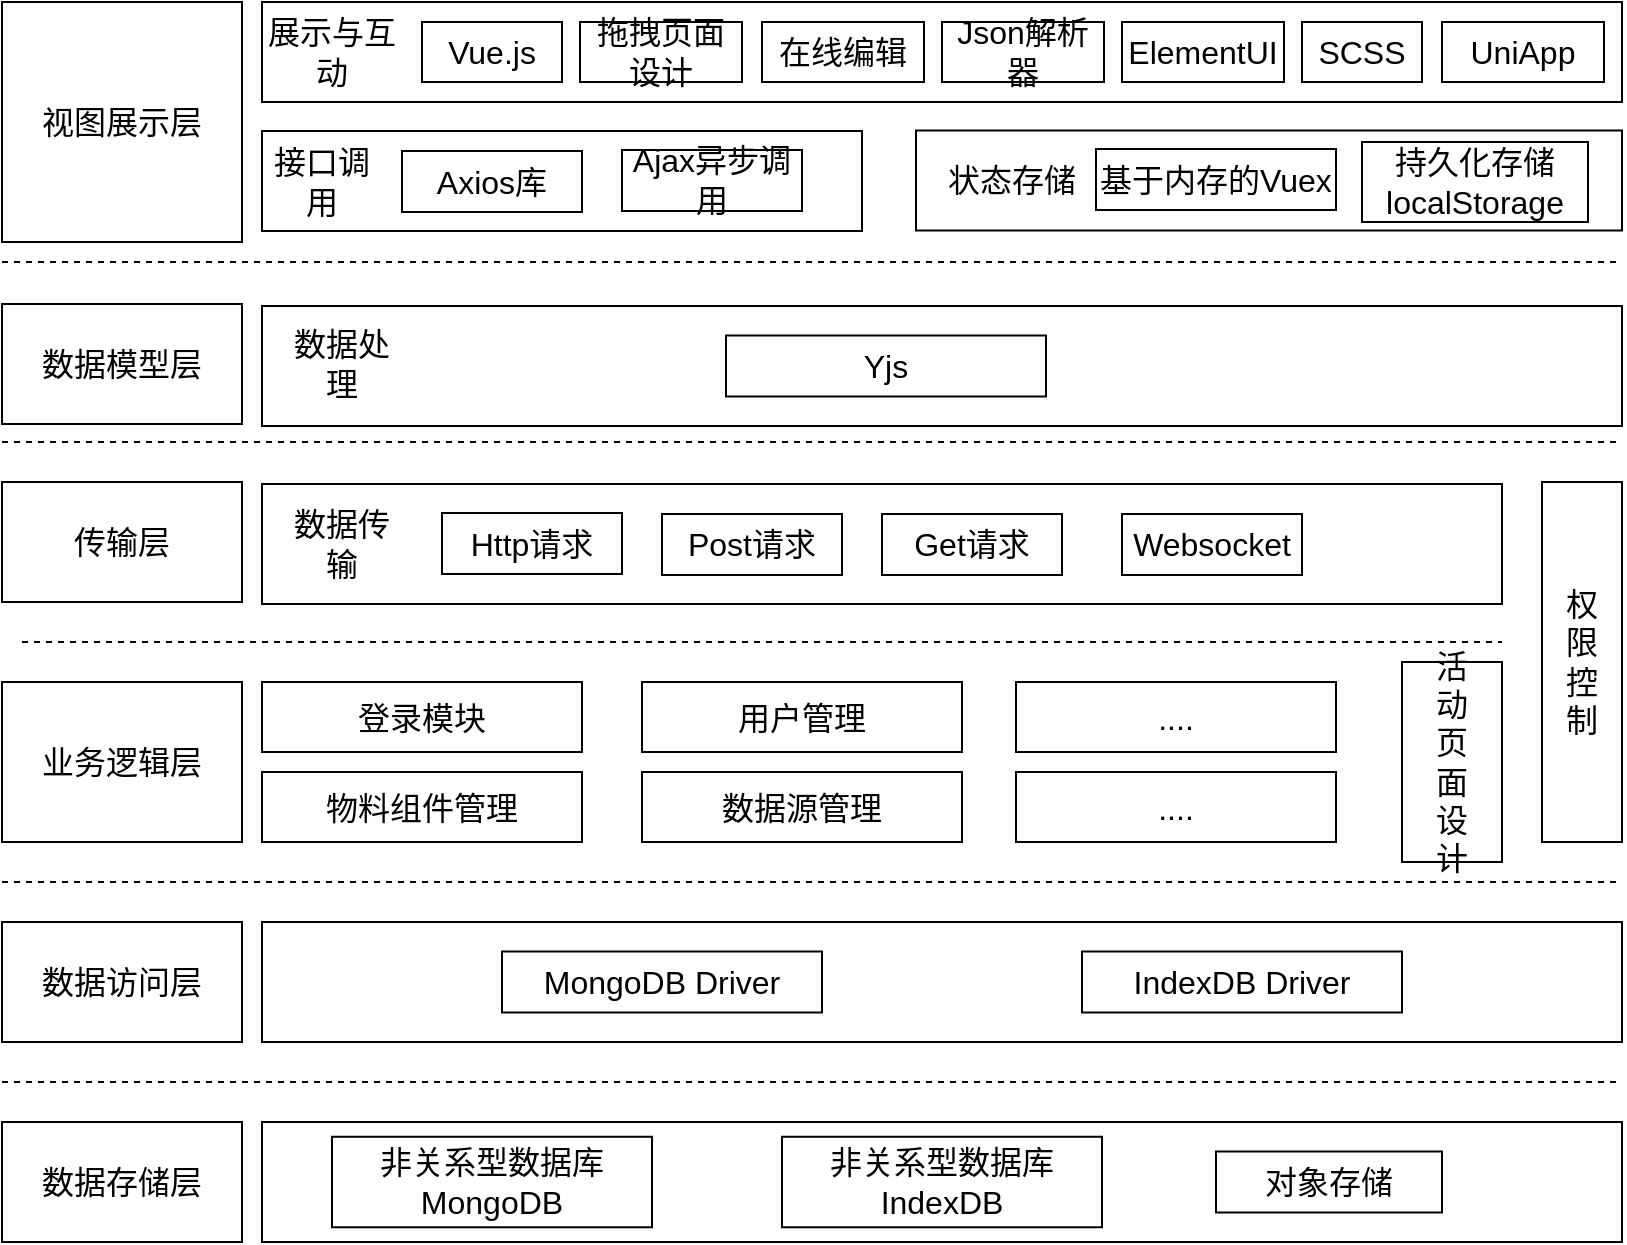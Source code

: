 <mxfile version="24.0.7" type="github">
  <diagram name="第 1 页" id="aa-gGl5EJUcE4eOUJS7o">
    <mxGraphModel dx="2074" dy="2315" grid="1" gridSize="10" guides="1" tooltips="1" connect="1" arrows="1" fold="1" page="1" pageScale="1" pageWidth="827" pageHeight="1169" math="0" shadow="0">
      <root>
        <mxCell id="0" />
        <mxCell id="1" parent="0" />
        <mxCell id="VzZtKRIuBbigzssa7Cag-1" value="视图展示层" style="rounded=0;whiteSpace=wrap;html=1;fontSize=16;" vertex="1" parent="1">
          <mxGeometry x="70" y="-30" width="120" height="120" as="geometry" />
        </mxCell>
        <mxCell id="VzZtKRIuBbigzssa7Cag-2" value="&lt;p style=&quot;margin: 0pt 0pt 0.0pt; text-align: justify; font-family: &amp;quot;Times New Roman&amp;quot;; font-size: 16px;&quot; class=&quot;MsoNormal&quot;&gt;传输层&lt;/p&gt;" style="rounded=0;whiteSpace=wrap;html=1;fontSize=16;" vertex="1" parent="1">
          <mxGeometry x="70" y="210" width="120" height="60" as="geometry" />
        </mxCell>
        <mxCell id="VzZtKRIuBbigzssa7Cag-3" value="&lt;p style=&quot;margin: 0pt 0pt 0.0pt; text-align: justify; font-family: &amp;quot;Times New Roman&amp;quot;; font-size: 16px;&quot; class=&quot;MsoNormal&quot;&gt;业务逻辑层&lt;/p&gt;" style="rounded=0;whiteSpace=wrap;html=1;fontSize=16;" vertex="1" parent="1">
          <mxGeometry x="70" y="310" width="120" height="80" as="geometry" />
        </mxCell>
        <mxCell id="VzZtKRIuBbigzssa7Cag-4" value="&lt;p style=&quot;margin: 0pt 0pt 0.0pt; text-align: justify; font-family: &amp;quot;Times New Roman&amp;quot;; font-size: 16px;&quot; class=&quot;MsoNormal&quot;&gt;数据访问层&lt;/p&gt;" style="rounded=0;whiteSpace=wrap;html=1;fontSize=16;" vertex="1" parent="1">
          <mxGeometry x="70" y="430" width="120" height="60" as="geometry" />
        </mxCell>
        <mxCell id="VzZtKRIuBbigzssa7Cag-5" value="&lt;p style=&quot;margin: 0pt 0pt 0.0pt; text-align: justify; font-family: &amp;quot;Times New Roman&amp;quot;; font-size: 16px;&quot; class=&quot;MsoNormal&quot;&gt;数据存储层&lt;/p&gt;" style="rounded=0;whiteSpace=wrap;html=1;fontSize=16;" vertex="1" parent="1">
          <mxGeometry x="70" y="530" width="120" height="60" as="geometry" />
        </mxCell>
        <mxCell id="VzZtKRIuBbigzssa7Cag-6" value="&lt;p style=&quot;margin: 0pt 0pt 0.0pt; text-align: justify; font-family: &amp;quot;Times New Roman&amp;quot;; font-size: 16px;&quot; class=&quot;MsoNormal&quot;&gt;数据模型层&lt;/p&gt;" style="rounded=0;whiteSpace=wrap;html=1;fontSize=16;" vertex="1" parent="1">
          <mxGeometry x="70" y="121" width="120" height="60" as="geometry" />
        </mxCell>
        <mxCell id="VzZtKRIuBbigzssa7Cag-7" value="" style="rounded=0;whiteSpace=wrap;html=1;fontSize=16;" vertex="1" parent="1">
          <mxGeometry x="200" y="34.5" width="300" height="50" as="geometry" />
        </mxCell>
        <mxCell id="VzZtKRIuBbigzssa7Cag-8" value="" style="group;fontSize=16;" vertex="1" connectable="0" parent="1">
          <mxGeometry x="200" y="-30" width="680" height="50" as="geometry" />
        </mxCell>
        <mxCell id="VzZtKRIuBbigzssa7Cag-9" value="" style="rounded=0;whiteSpace=wrap;html=1;fontSize=16;" vertex="1" parent="VzZtKRIuBbigzssa7Cag-8">
          <mxGeometry width="680" height="50" as="geometry" />
        </mxCell>
        <mxCell id="VzZtKRIuBbigzssa7Cag-10" value="" style="group;fontSize=16;" vertex="1" connectable="0" parent="VzZtKRIuBbigzssa7Cag-8">
          <mxGeometry y="10" width="671" height="30" as="geometry" />
        </mxCell>
        <mxCell id="VzZtKRIuBbigzssa7Cag-11" value="展示与互动" style="text;html=1;strokeColor=none;fillColor=none;align=center;verticalAlign=middle;whiteSpace=wrap;rounded=0;fontSize=16;" vertex="1" parent="VzZtKRIuBbigzssa7Cag-10">
          <mxGeometry width="70" height="30" as="geometry" />
        </mxCell>
        <mxCell id="VzZtKRIuBbigzssa7Cag-12" value="Vue.js" style="rounded=0;whiteSpace=wrap;html=1;fontSize=16;" vertex="1" parent="VzZtKRIuBbigzssa7Cag-10">
          <mxGeometry x="80" width="70" height="30" as="geometry" />
        </mxCell>
        <mxCell id="VzZtKRIuBbigzssa7Cag-13" value="拖拽页面设计" style="rounded=0;whiteSpace=wrap;html=1;fontSize=16;" vertex="1" parent="VzZtKRIuBbigzssa7Cag-10">
          <mxGeometry x="159" width="81" height="30" as="geometry" />
        </mxCell>
        <mxCell id="VzZtKRIuBbigzssa7Cag-14" value="在线编辑" style="rounded=0;whiteSpace=wrap;html=1;fontSize=16;" vertex="1" parent="VzZtKRIuBbigzssa7Cag-10">
          <mxGeometry x="250" width="81" height="30" as="geometry" />
        </mxCell>
        <mxCell id="VzZtKRIuBbigzssa7Cag-15" value="Json解析器" style="rounded=0;whiteSpace=wrap;html=1;fontSize=16;" vertex="1" parent="VzZtKRIuBbigzssa7Cag-10">
          <mxGeometry x="340" width="81" height="30" as="geometry" />
        </mxCell>
        <mxCell id="VzZtKRIuBbigzssa7Cag-16" value="ElementUI" style="rounded=0;whiteSpace=wrap;html=1;fontSize=16;" vertex="1" parent="VzZtKRIuBbigzssa7Cag-10">
          <mxGeometry x="430" width="81" height="30" as="geometry" />
        </mxCell>
        <mxCell id="VzZtKRIuBbigzssa7Cag-17" value="SCSS" style="rounded=0;whiteSpace=wrap;html=1;fontSize=16;" vertex="1" parent="VzZtKRIuBbigzssa7Cag-10">
          <mxGeometry x="520" width="60" height="30" as="geometry" />
        </mxCell>
        <mxCell id="VzZtKRIuBbigzssa7Cag-18" value="UniApp" style="rounded=0;whiteSpace=wrap;html=1;fontSize=16;" vertex="1" parent="VzZtKRIuBbigzssa7Cag-10">
          <mxGeometry x="590" width="81" height="30" as="geometry" />
        </mxCell>
        <mxCell id="VzZtKRIuBbigzssa7Cag-19" value="接口调用" style="text;html=1;strokeColor=none;fillColor=none;align=center;verticalAlign=middle;whiteSpace=wrap;rounded=0;fontSize=16;" vertex="1" parent="1">
          <mxGeometry x="200" y="44.5" width="60" height="30" as="geometry" />
        </mxCell>
        <mxCell id="VzZtKRIuBbigzssa7Cag-20" value="Axios库" style="rounded=0;whiteSpace=wrap;html=1;fontSize=16;" vertex="1" parent="1">
          <mxGeometry x="270" y="44.5" width="90" height="30.5" as="geometry" />
        </mxCell>
        <mxCell id="VzZtKRIuBbigzssa7Cag-21" value="Ajax异步调用" style="rounded=0;whiteSpace=wrap;html=1;fontSize=16;" vertex="1" parent="1">
          <mxGeometry x="380" y="44" width="90" height="30.5" as="geometry" />
        </mxCell>
        <mxCell id="VzZtKRIuBbigzssa7Cag-22" value="" style="rounded=0;whiteSpace=wrap;html=1;fontSize=16;" vertex="1" parent="1">
          <mxGeometry x="527" y="34.25" width="353" height="50" as="geometry" />
        </mxCell>
        <mxCell id="VzZtKRIuBbigzssa7Cag-23" value="状态存储" style="text;html=1;strokeColor=none;fillColor=none;align=center;verticalAlign=middle;whiteSpace=wrap;rounded=0;fontSize=16;" vertex="1" parent="1">
          <mxGeometry x="540" y="44" width="70" height="30" as="geometry" />
        </mxCell>
        <mxCell id="VzZtKRIuBbigzssa7Cag-24" value="基于内存的Vuex" style="rounded=0;whiteSpace=wrap;html=1;fontSize=16;" vertex="1" parent="1">
          <mxGeometry x="617" y="43.5" width="120" height="30.5" as="geometry" />
        </mxCell>
        <mxCell id="VzZtKRIuBbigzssa7Cag-25" value="持久化存储localStorage" style="rounded=0;whiteSpace=wrap;html=1;fontSize=16;" vertex="1" parent="1">
          <mxGeometry x="750" y="40" width="113" height="40" as="geometry" />
        </mxCell>
        <mxCell id="VzZtKRIuBbigzssa7Cag-26" value="" style="rounded=0;whiteSpace=wrap;html=1;fontSize=16;" vertex="1" parent="1">
          <mxGeometry x="200" y="122" width="680" height="60" as="geometry" />
        </mxCell>
        <mxCell id="VzZtKRIuBbigzssa7Cag-27" value="数据处理" style="text;html=1;strokeColor=none;fillColor=none;align=center;verticalAlign=middle;whiteSpace=wrap;rounded=0;fontSize=16;" vertex="1" parent="1">
          <mxGeometry x="210" y="136" width="60" height="30" as="geometry" />
        </mxCell>
        <mxCell id="VzZtKRIuBbigzssa7Cag-28" value="Yjs" style="rounded=0;whiteSpace=wrap;html=1;fontSize=16;" vertex="1" parent="1">
          <mxGeometry x="432" y="136.75" width="160" height="30.5" as="geometry" />
        </mxCell>
        <mxCell id="VzZtKRIuBbigzssa7Cag-29" value="" style="rounded=0;whiteSpace=wrap;html=1;fontSize=16;" vertex="1" parent="1">
          <mxGeometry x="200" y="211" width="620" height="60" as="geometry" />
        </mxCell>
        <mxCell id="VzZtKRIuBbigzssa7Cag-30" value="数据传输" style="text;html=1;strokeColor=none;fillColor=none;align=center;verticalAlign=middle;whiteSpace=wrap;rounded=0;fontSize=16;" vertex="1" parent="1">
          <mxGeometry x="210" y="226" width="60" height="30" as="geometry" />
        </mxCell>
        <mxCell id="VzZtKRIuBbigzssa7Cag-31" value="Http请求" style="rounded=0;whiteSpace=wrap;html=1;fontSize=16;" vertex="1" parent="1">
          <mxGeometry x="290" y="225.5" width="90" height="30.5" as="geometry" />
        </mxCell>
        <mxCell id="VzZtKRIuBbigzssa7Cag-32" value="Post请求" style="rounded=0;whiteSpace=wrap;html=1;fontSize=16;" vertex="1" parent="1">
          <mxGeometry x="400" y="226" width="90" height="30.5" as="geometry" />
        </mxCell>
        <mxCell id="VzZtKRIuBbigzssa7Cag-33" value="Get请求" style="rounded=0;whiteSpace=wrap;html=1;fontSize=16;" vertex="1" parent="1">
          <mxGeometry x="510" y="226" width="90" height="30.5" as="geometry" />
        </mxCell>
        <mxCell id="VzZtKRIuBbigzssa7Cag-34" value="Websocket" style="rounded=0;whiteSpace=wrap;html=1;fontSize=16;" vertex="1" parent="1">
          <mxGeometry x="630" y="226" width="90" height="30.5" as="geometry" />
        </mxCell>
        <mxCell id="VzZtKRIuBbigzssa7Cag-35" value="登录模块" style="rounded=0;whiteSpace=wrap;html=1;fontSize=16;" vertex="1" parent="1">
          <mxGeometry x="200" y="310" width="160" height="35" as="geometry" />
        </mxCell>
        <mxCell id="VzZtKRIuBbigzssa7Cag-36" value="物料组件管理" style="rounded=0;whiteSpace=wrap;html=1;fontSize=16;" vertex="1" parent="1">
          <mxGeometry x="200" y="355" width="160" height="35" as="geometry" />
        </mxCell>
        <mxCell id="VzZtKRIuBbigzssa7Cag-37" value="用户管理" style="rounded=0;whiteSpace=wrap;html=1;fontSize=16;" vertex="1" parent="1">
          <mxGeometry x="390" y="310" width="160" height="35" as="geometry" />
        </mxCell>
        <mxCell id="VzZtKRIuBbigzssa7Cag-38" value="数据源管理" style="rounded=0;whiteSpace=wrap;html=1;fontSize=16;" vertex="1" parent="1">
          <mxGeometry x="390" y="355" width="160" height="35" as="geometry" />
        </mxCell>
        <mxCell id="VzZtKRIuBbigzssa7Cag-39" value="...." style="rounded=0;whiteSpace=wrap;html=1;fontSize=16;" vertex="1" parent="1">
          <mxGeometry x="577" y="310" width="160" height="35" as="geometry" />
        </mxCell>
        <mxCell id="VzZtKRIuBbigzssa7Cag-40" value="...." style="rounded=0;whiteSpace=wrap;html=1;fontSize=16;" vertex="1" parent="1">
          <mxGeometry x="577" y="355" width="160" height="35" as="geometry" />
        </mxCell>
        <mxCell id="VzZtKRIuBbigzssa7Cag-41" value="" style="rounded=0;whiteSpace=wrap;html=1;fontSize=16;" vertex="1" parent="1">
          <mxGeometry x="770" y="300" width="50" height="100" as="geometry" />
        </mxCell>
        <mxCell id="VzZtKRIuBbigzssa7Cag-42" value="活动页面设计" style="text;html=1;strokeColor=none;fillColor=none;align=center;verticalAlign=middle;whiteSpace=wrap;rounded=0;fontSize=16;" vertex="1" parent="1">
          <mxGeometry x="790" y="332.5" width="10" height="35" as="geometry" />
        </mxCell>
        <mxCell id="VzZtKRIuBbigzssa7Cag-43" value="" style="rounded=0;whiteSpace=wrap;html=1;fontSize=16;" vertex="1" parent="1">
          <mxGeometry x="840" y="210" width="40" height="180" as="geometry" />
        </mxCell>
        <mxCell id="VzZtKRIuBbigzssa7Cag-44" value="权限控制" style="text;html=1;strokeColor=none;fillColor=none;align=center;verticalAlign=middle;whiteSpace=wrap;rounded=0;fontSize=16;" vertex="1" parent="1">
          <mxGeometry x="855" y="282.5" width="10" height="35" as="geometry" />
        </mxCell>
        <mxCell id="VzZtKRIuBbigzssa7Cag-45" value="" style="rounded=0;whiteSpace=wrap;html=1;fontSize=16;" vertex="1" parent="1">
          <mxGeometry x="200" y="430" width="680" height="60" as="geometry" />
        </mxCell>
        <mxCell id="VzZtKRIuBbigzssa7Cag-46" value="MongoDB Driver" style="rounded=0;whiteSpace=wrap;html=1;fontSize=16;" vertex="1" parent="1">
          <mxGeometry x="320" y="444.75" width="160" height="30.5" as="geometry" />
        </mxCell>
        <mxCell id="VzZtKRIuBbigzssa7Cag-47" value="IndexDB Driver" style="rounded=0;whiteSpace=wrap;html=1;fontSize=16;" vertex="1" parent="1">
          <mxGeometry x="610" y="444.75" width="160" height="30.5" as="geometry" />
        </mxCell>
        <mxCell id="VzZtKRIuBbigzssa7Cag-48" value="" style="rounded=0;whiteSpace=wrap;html=1;fontSize=16;" vertex="1" parent="1">
          <mxGeometry x="200" y="530" width="680" height="60" as="geometry" />
        </mxCell>
        <mxCell id="VzZtKRIuBbigzssa7Cag-49" value="非关系型数据库MongoDB" style="rounded=0;whiteSpace=wrap;html=1;fontSize=16;" vertex="1" parent="1">
          <mxGeometry x="235" y="537.38" width="160" height="45.25" as="geometry" />
        </mxCell>
        <mxCell id="VzZtKRIuBbigzssa7Cag-50" value="非关系型数据库IndexDB" style="rounded=0;whiteSpace=wrap;html=1;fontSize=16;" vertex="1" parent="1">
          <mxGeometry x="460" y="537.38" width="160" height="45.25" as="geometry" />
        </mxCell>
        <mxCell id="VzZtKRIuBbigzssa7Cag-51" value="对象存储" style="rounded=0;whiteSpace=wrap;html=1;fontSize=16;" vertex="1" parent="1">
          <mxGeometry x="677" y="544.75" width="113" height="30.5" as="geometry" />
        </mxCell>
        <mxCell id="VzZtKRIuBbigzssa7Cag-52" value="" style="endArrow=none;dashed=1;html=1;rounded=0;fontSize=16;" edge="1" parent="1">
          <mxGeometry width="50" height="50" relative="1" as="geometry">
            <mxPoint x="70" y="100" as="sourcePoint" />
            <mxPoint x="880" y="100" as="targetPoint" />
          </mxGeometry>
        </mxCell>
        <mxCell id="VzZtKRIuBbigzssa7Cag-53" value="" style="endArrow=none;dashed=1;html=1;rounded=0;fontSize=16;" edge="1" parent="1">
          <mxGeometry width="50" height="50" relative="1" as="geometry">
            <mxPoint x="70" y="190" as="sourcePoint" />
            <mxPoint x="880" y="190" as="targetPoint" />
          </mxGeometry>
        </mxCell>
        <mxCell id="VzZtKRIuBbigzssa7Cag-54" value="" style="endArrow=none;dashed=1;html=1;rounded=0;fontSize=16;" edge="1" parent="1">
          <mxGeometry width="50" height="50" relative="1" as="geometry">
            <mxPoint x="80" y="290" as="sourcePoint" />
            <mxPoint x="820" y="290" as="targetPoint" />
          </mxGeometry>
        </mxCell>
        <mxCell id="VzZtKRIuBbigzssa7Cag-55" value="" style="endArrow=none;dashed=1;html=1;rounded=0;fontSize=16;" edge="1" parent="1">
          <mxGeometry width="50" height="50" relative="1" as="geometry">
            <mxPoint x="70" y="510" as="sourcePoint" />
            <mxPoint x="880" y="510" as="targetPoint" />
          </mxGeometry>
        </mxCell>
        <mxCell id="VzZtKRIuBbigzssa7Cag-56" value="" style="endArrow=none;dashed=1;html=1;rounded=0;fontSize=16;" edge="1" parent="1">
          <mxGeometry width="50" height="50" relative="1" as="geometry">
            <mxPoint x="70" y="410" as="sourcePoint" />
            <mxPoint x="880" y="410" as="targetPoint" />
          </mxGeometry>
        </mxCell>
      </root>
    </mxGraphModel>
  </diagram>
</mxfile>
